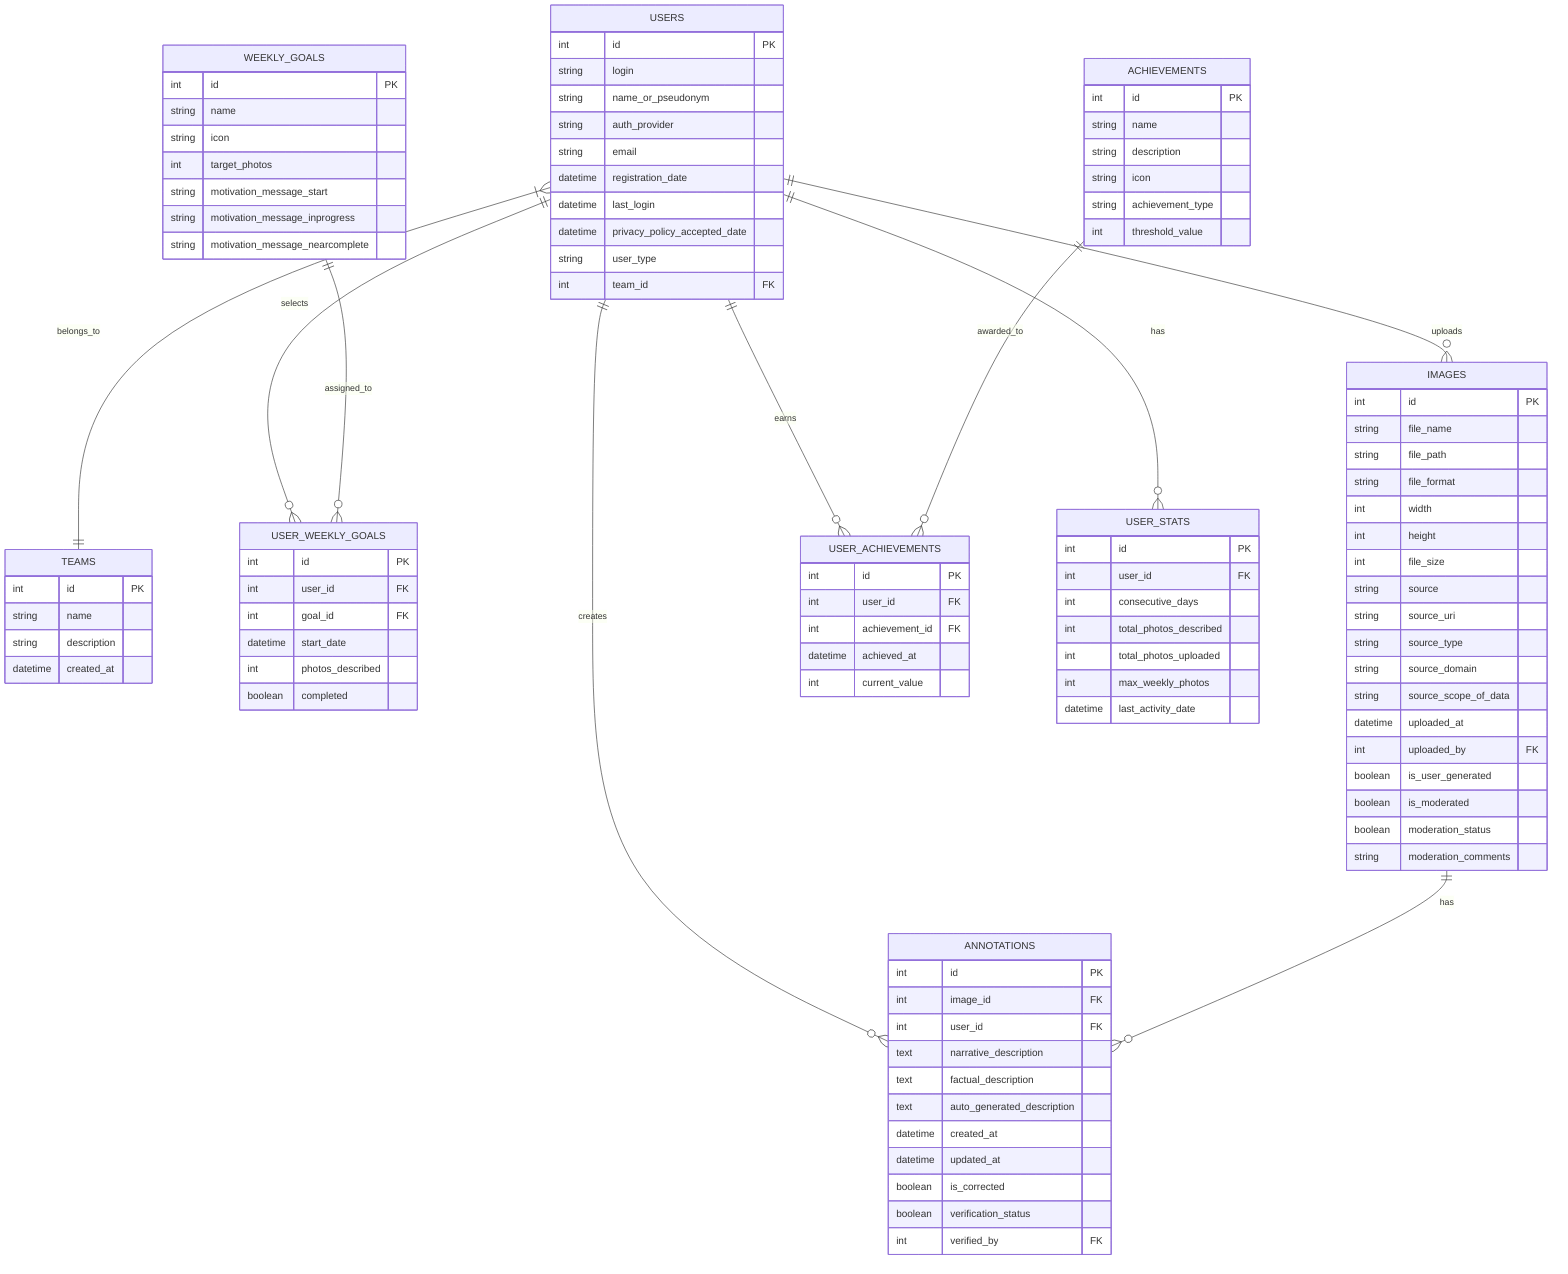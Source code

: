 erDiagram
    USERS {
        int id PK
        string login
        string name_or_pseudonym
        string auth_provider
        string email
        datetime registration_date
        datetime last_login
        datetime privacy_policy_accepted_date
        string user_type
        int team_id FK
    }
    
    TEAMS {
        int id PK
        string name
        string description
        datetime created_at
    }
    
    WEEKLY_GOALS {
        int id PK
        string name
        string icon
        int target_photos
        string motivation_message_start
        string motivation_message_inprogress
        string motivation_message_nearcomplete
    }
    
    USER_WEEKLY_GOALS {
        int id PK
        int user_id FK
        int goal_id FK
        datetime start_date
        int photos_described
        boolean completed
    }
    
    IMAGES {
        int id PK
        string file_name
        string file_path
        string file_format
        int width
        int height
        int file_size
        string source
        string source_uri
        string source_type
        string source_domain
        string source_scope_of_data
        datetime uploaded_at
        int uploaded_by FK
        boolean is_user_generated
        boolean is_moderated
        boolean moderation_status
        string moderation_comments
    }
    
    ANNOTATIONS {
        int id PK
        int image_id FK
        int user_id FK
        text narrative_description
        text factual_description
        text auto_generated_description
        datetime created_at
        datetime updated_at
        boolean is_corrected
        boolean verification_status
        int verified_by FK
    }
    
    ACHIEVEMENTS {
        int id PK
        string name
        string description
        string icon
        string achievement_type
        int threshold_value
    }
    
    USER_ACHIEVEMENTS {
        int id PK
        int user_id FK
        int achievement_id FK
        datetime achieved_at
        int current_value
    }
    
    USER_STATS {
        int id PK
        int user_id FK
        int consecutive_days
        int total_photos_described
        int total_photos_uploaded
        int max_weekly_photos
        datetime last_activity_date
    }

    USERS ||--o{ ANNOTATIONS : creates
    USERS ||--o{ IMAGES : uploads
    USERS ||--o{ USER_WEEKLY_GOALS : selects
    USERS ||--o{ USER_ACHIEVEMENTS : earns
    USERS ||--o{ USER_STATS : has
    USERS }|--|| TEAMS : belongs_to
    
    WEEKLY_GOALS ||--o{ USER_WEEKLY_GOALS : assigned_to
    
    IMAGES ||--o{ ANNOTATIONS : has
    
    ACHIEVEMENTS ||--o{ USER_ACHIEVEMENTS : awarded_to